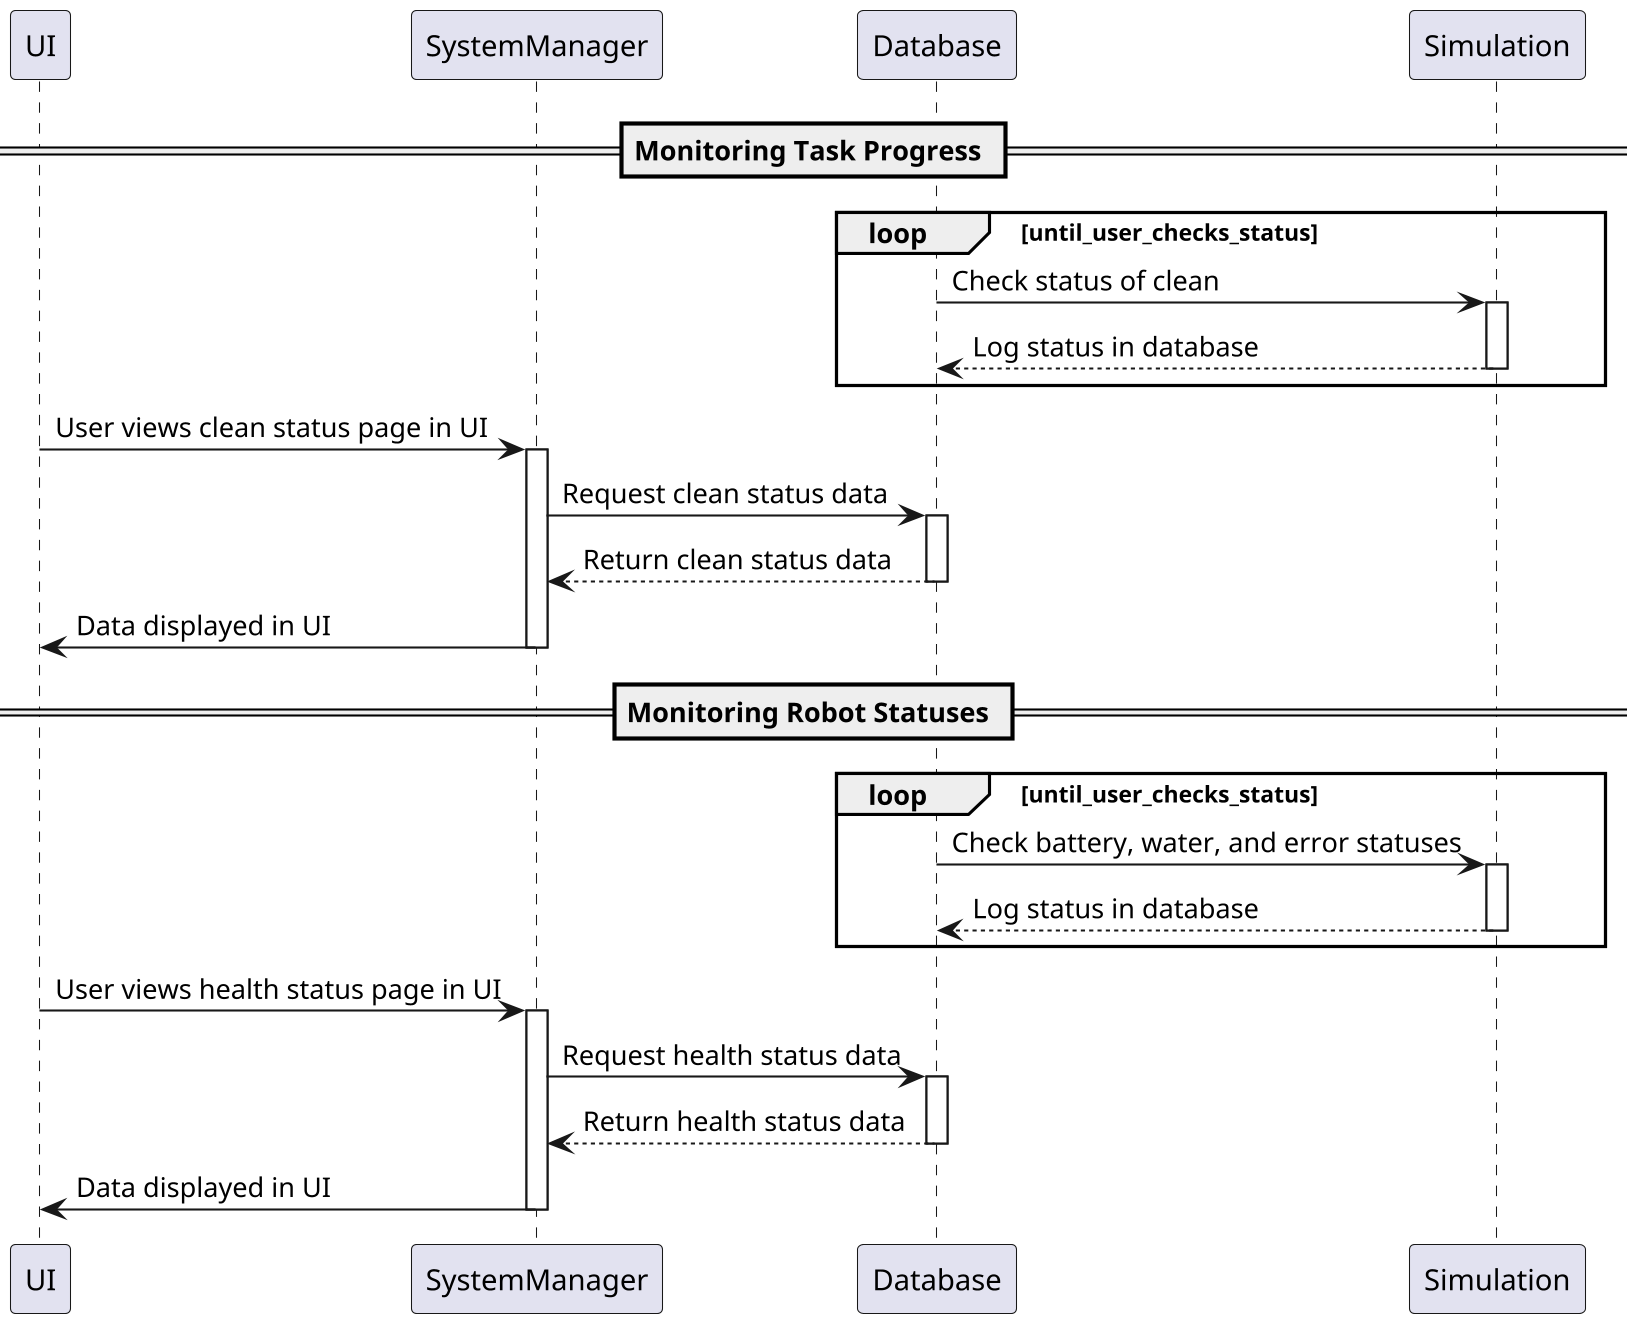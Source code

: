 @startuml MonitoringTasksAndStatuses
skinparam dpi 200
skinparam DefaultFontName Inconsolata

' Declare participants 
participant UI
participant SystemManager
participant Database
participant Simulation

== Monitoring Task Progress ==

' Loop continuously checking the status of the clean (active, not active)
loop until_user_checks_status
    Database -> Simulation: Check status of clean
    activate Simulation
    return Log status in database
    deactivate Simulation
end

' User views page in UI where clean status is displayed, so data is retrieved and displayed
UI -> SystemManager : User views clean status page in UI
activate SystemManager
SystemManager -> Database : Request clean status data
activate Database
return Return clean status data
deactivate Database
SystemManager -> UI : Data displayed in UI
deactivate SystemManager


== Monitoring Robot Statuses ==

' Loop continuously checking the health status of the robot (battery, water, errors)
loop until_user_checks_status
    Database -> Simulation: Check battery, water, and error statuses
    activate Simulation
    return Log status in database
    deactivate Simulation
end

' User views page in UI where health status is displayed, so data is retrieved and displayed
UI -> SystemManager : User views health status page in UI
activate SystemManager
SystemManager -> Database : Request health status data
activate Database
return Return health status data
deactivate Database
SystemManager -> UI : Data displayed in UI
deactivate SystemManager

@enduml
